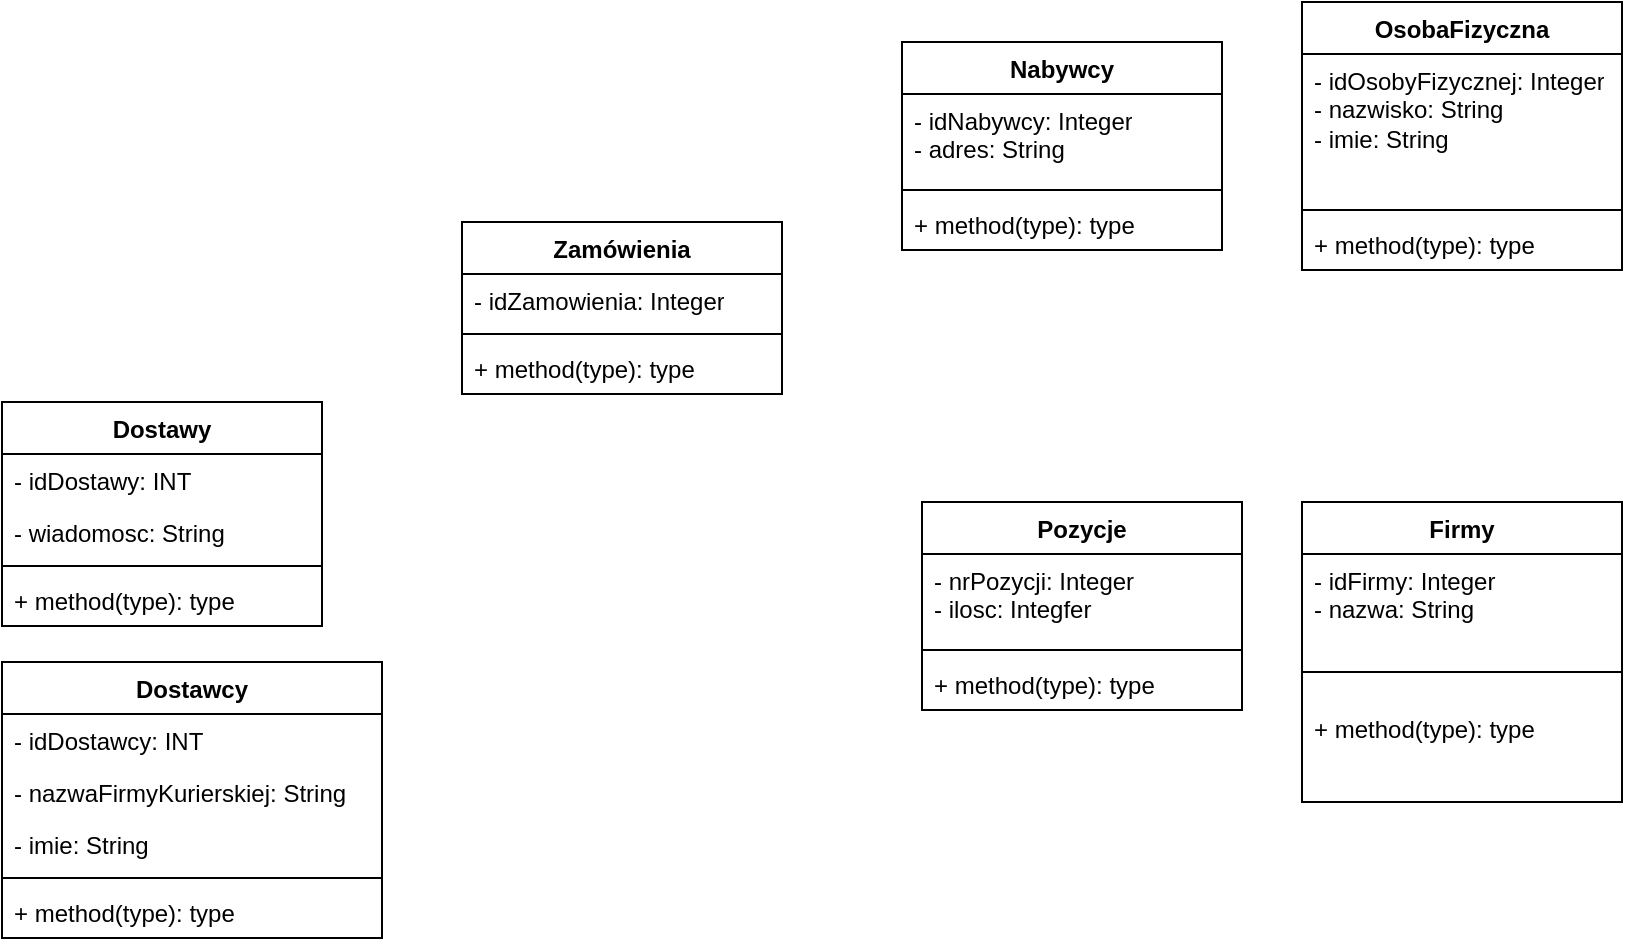 <mxfile version="24.3.1" type="github">
  <diagram name="Strona-1" id="cTV_GR0OxYt_mNOug6cq">
    <mxGraphModel dx="652" dy="776" grid="1" gridSize="10" guides="1" tooltips="1" connect="1" arrows="1" fold="1" page="1" pageScale="1" pageWidth="827" pageHeight="1169" math="0" shadow="0">
      <root>
        <mxCell id="0" />
        <mxCell id="1" parent="0" />
        <mxCell id="UYdwfUjSoblY3GaNPx0x-1" value="Zamówienia" style="swimlane;fontStyle=1;align=center;verticalAlign=top;childLayout=stackLayout;horizontal=1;startSize=26;horizontalStack=0;resizeParent=1;resizeParentMax=0;resizeLast=0;collapsible=1;marginBottom=0;whiteSpace=wrap;html=1;" vertex="1" parent="1">
          <mxGeometry x="300" y="210" width="160" height="86" as="geometry" />
        </mxCell>
        <mxCell id="UYdwfUjSoblY3GaNPx0x-2" value="- idZamowienia: Integer" style="text;strokeColor=none;fillColor=none;align=left;verticalAlign=top;spacingLeft=4;spacingRight=4;overflow=hidden;rotatable=0;points=[[0,0.5],[1,0.5]];portConstraint=eastwest;whiteSpace=wrap;html=1;" vertex="1" parent="UYdwfUjSoblY3GaNPx0x-1">
          <mxGeometry y="26" width="160" height="26" as="geometry" />
        </mxCell>
        <mxCell id="UYdwfUjSoblY3GaNPx0x-3" value="" style="line;strokeWidth=1;fillColor=none;align=left;verticalAlign=middle;spacingTop=-1;spacingLeft=3;spacingRight=3;rotatable=0;labelPosition=right;points=[];portConstraint=eastwest;strokeColor=inherit;" vertex="1" parent="UYdwfUjSoblY3GaNPx0x-1">
          <mxGeometry y="52" width="160" height="8" as="geometry" />
        </mxCell>
        <mxCell id="UYdwfUjSoblY3GaNPx0x-4" value="+ method(type): type" style="text;strokeColor=none;fillColor=none;align=left;verticalAlign=top;spacingLeft=4;spacingRight=4;overflow=hidden;rotatable=0;points=[[0,0.5],[1,0.5]];portConstraint=eastwest;whiteSpace=wrap;html=1;" vertex="1" parent="UYdwfUjSoblY3GaNPx0x-1">
          <mxGeometry y="60" width="160" height="26" as="geometry" />
        </mxCell>
        <mxCell id="UYdwfUjSoblY3GaNPx0x-5" value="Nabywcy" style="swimlane;fontStyle=1;align=center;verticalAlign=top;childLayout=stackLayout;horizontal=1;startSize=26;horizontalStack=0;resizeParent=1;resizeParentMax=0;resizeLast=0;collapsible=1;marginBottom=0;whiteSpace=wrap;html=1;" vertex="1" parent="1">
          <mxGeometry x="520" y="120" width="160" height="104" as="geometry" />
        </mxCell>
        <mxCell id="UYdwfUjSoblY3GaNPx0x-6" value="- idNabywcy: Integer&lt;div&gt;- adres: String&lt;/div&gt;" style="text;strokeColor=none;fillColor=none;align=left;verticalAlign=top;spacingLeft=4;spacingRight=4;overflow=hidden;rotatable=0;points=[[0,0.5],[1,0.5]];portConstraint=eastwest;whiteSpace=wrap;html=1;" vertex="1" parent="UYdwfUjSoblY3GaNPx0x-5">
          <mxGeometry y="26" width="160" height="44" as="geometry" />
        </mxCell>
        <mxCell id="UYdwfUjSoblY3GaNPx0x-7" value="" style="line;strokeWidth=1;fillColor=none;align=left;verticalAlign=middle;spacingTop=-1;spacingLeft=3;spacingRight=3;rotatable=0;labelPosition=right;points=[];portConstraint=eastwest;strokeColor=inherit;" vertex="1" parent="UYdwfUjSoblY3GaNPx0x-5">
          <mxGeometry y="70" width="160" height="8" as="geometry" />
        </mxCell>
        <mxCell id="UYdwfUjSoblY3GaNPx0x-8" value="+ method(type): type" style="text;strokeColor=none;fillColor=none;align=left;verticalAlign=top;spacingLeft=4;spacingRight=4;overflow=hidden;rotatable=0;points=[[0,0.5],[1,0.5]];portConstraint=eastwest;whiteSpace=wrap;html=1;" vertex="1" parent="UYdwfUjSoblY3GaNPx0x-5">
          <mxGeometry y="78" width="160" height="26" as="geometry" />
        </mxCell>
        <mxCell id="UYdwfUjSoblY3GaNPx0x-9" value="OsobaFizyczna" style="swimlane;fontStyle=1;align=center;verticalAlign=top;childLayout=stackLayout;horizontal=1;startSize=26;horizontalStack=0;resizeParent=1;resizeParentMax=0;resizeLast=0;collapsible=1;marginBottom=0;whiteSpace=wrap;html=1;" vertex="1" parent="1">
          <mxGeometry x="720" y="100" width="160" height="134" as="geometry" />
        </mxCell>
        <mxCell id="UYdwfUjSoblY3GaNPx0x-10" value="- idOsobyFizycznej: Integer&lt;div&gt;- nazwisko: String&lt;/div&gt;&lt;div&gt;- imie: String&lt;/div&gt;" style="text;strokeColor=none;fillColor=none;align=left;verticalAlign=top;spacingLeft=4;spacingRight=4;overflow=hidden;rotatable=0;points=[[0,0.5],[1,0.5]];portConstraint=eastwest;whiteSpace=wrap;html=1;" vertex="1" parent="UYdwfUjSoblY3GaNPx0x-9">
          <mxGeometry y="26" width="160" height="74" as="geometry" />
        </mxCell>
        <mxCell id="UYdwfUjSoblY3GaNPx0x-11" value="" style="line;strokeWidth=1;fillColor=none;align=left;verticalAlign=middle;spacingTop=-1;spacingLeft=3;spacingRight=3;rotatable=0;labelPosition=right;points=[];portConstraint=eastwest;strokeColor=inherit;" vertex="1" parent="UYdwfUjSoblY3GaNPx0x-9">
          <mxGeometry y="100" width="160" height="8" as="geometry" />
        </mxCell>
        <mxCell id="UYdwfUjSoblY3GaNPx0x-12" value="+ method(type): type" style="text;strokeColor=none;fillColor=none;align=left;verticalAlign=top;spacingLeft=4;spacingRight=4;overflow=hidden;rotatable=0;points=[[0,0.5],[1,0.5]];portConstraint=eastwest;whiteSpace=wrap;html=1;" vertex="1" parent="UYdwfUjSoblY3GaNPx0x-9">
          <mxGeometry y="108" width="160" height="26" as="geometry" />
        </mxCell>
        <mxCell id="tQX4GCeEQsAGxdmDiney-1" value="Dostawy" style="swimlane;fontStyle=1;align=center;verticalAlign=top;childLayout=stackLayout;horizontal=1;startSize=26;horizontalStack=0;resizeParent=1;resizeParentMax=0;resizeLast=0;collapsible=1;marginBottom=0;whiteSpace=wrap;html=1;" vertex="1" parent="1">
          <mxGeometry x="70" y="300" width="160" height="112" as="geometry" />
        </mxCell>
        <mxCell id="tQX4GCeEQsAGxdmDiney-2" value="- idDostawy: INT" style="text;strokeColor=none;fillColor=none;align=left;verticalAlign=top;spacingLeft=4;spacingRight=4;overflow=hidden;rotatable=0;points=[[0,0.5],[1,0.5]];portConstraint=eastwest;whiteSpace=wrap;html=1;" vertex="1" parent="tQX4GCeEQsAGxdmDiney-1">
          <mxGeometry y="26" width="160" height="26" as="geometry" />
        </mxCell>
        <mxCell id="tQX4GCeEQsAGxdmDiney-5" value="- wiadomosc: String" style="text;strokeColor=none;fillColor=none;align=left;verticalAlign=top;spacingLeft=4;spacingRight=4;overflow=hidden;rotatable=0;points=[[0,0.5],[1,0.5]];portConstraint=eastwest;whiteSpace=wrap;html=1;" vertex="1" parent="tQX4GCeEQsAGxdmDiney-1">
          <mxGeometry y="52" width="160" height="26" as="geometry" />
        </mxCell>
        <mxCell id="tQX4GCeEQsAGxdmDiney-3" value="" style="line;strokeWidth=1;fillColor=none;align=left;verticalAlign=middle;spacingTop=-1;spacingLeft=3;spacingRight=3;rotatable=0;labelPosition=right;points=[];portConstraint=eastwest;strokeColor=inherit;" vertex="1" parent="tQX4GCeEQsAGxdmDiney-1">
          <mxGeometry y="78" width="160" height="8" as="geometry" />
        </mxCell>
        <mxCell id="tQX4GCeEQsAGxdmDiney-4" value="+ method(type): type" style="text;strokeColor=none;fillColor=none;align=left;verticalAlign=top;spacingLeft=4;spacingRight=4;overflow=hidden;rotatable=0;points=[[0,0.5],[1,0.5]];portConstraint=eastwest;whiteSpace=wrap;html=1;" vertex="1" parent="tQX4GCeEQsAGxdmDiney-1">
          <mxGeometry y="86" width="160" height="26" as="geometry" />
        </mxCell>
        <mxCell id="UYdwfUjSoblY3GaNPx0x-13" value="Firmy" style="swimlane;fontStyle=1;align=center;verticalAlign=top;childLayout=stackLayout;horizontal=1;startSize=26;horizontalStack=0;resizeParent=1;resizeParentMax=0;resizeLast=0;collapsible=1;marginBottom=0;whiteSpace=wrap;html=1;" vertex="1" parent="1">
          <mxGeometry x="720" y="350" width="160" height="150" as="geometry" />
        </mxCell>
        <mxCell id="UYdwfUjSoblY3GaNPx0x-14" value="- idFirmy: Integer&lt;div&gt;- nazwa: String&lt;/div&gt;" style="text;strokeColor=none;fillColor=none;align=left;verticalAlign=top;spacingLeft=4;spacingRight=4;overflow=hidden;rotatable=0;points=[[0,0.5],[1,0.5]];portConstraint=eastwest;whiteSpace=wrap;html=1;" vertex="1" parent="UYdwfUjSoblY3GaNPx0x-13">
          <mxGeometry y="26" width="160" height="44" as="geometry" />
        </mxCell>
        <mxCell id="UYdwfUjSoblY3GaNPx0x-15" value="" style="line;strokeWidth=1;fillColor=none;align=left;verticalAlign=middle;spacingTop=-1;spacingLeft=3;spacingRight=3;rotatable=0;labelPosition=right;points=[];portConstraint=eastwest;strokeColor=inherit;" vertex="1" parent="UYdwfUjSoblY3GaNPx0x-13">
          <mxGeometry y="70" width="160" height="30" as="geometry" />
        </mxCell>
        <mxCell id="UYdwfUjSoblY3GaNPx0x-16" value="+ method(type): type" style="text;strokeColor=none;fillColor=none;align=left;verticalAlign=top;spacingLeft=4;spacingRight=4;overflow=hidden;rotatable=0;points=[[0,0.5],[1,0.5]];portConstraint=eastwest;whiteSpace=wrap;html=1;" vertex="1" parent="UYdwfUjSoblY3GaNPx0x-13">
          <mxGeometry y="100" width="160" height="50" as="geometry" />
        </mxCell>
        <mxCell id="tQX4GCeEQsAGxdmDiney-6" value="Dostawcy" style="swimlane;fontStyle=1;align=center;verticalAlign=top;childLayout=stackLayout;horizontal=1;startSize=26;horizontalStack=0;resizeParent=1;resizeParentMax=0;resizeLast=0;collapsible=1;marginBottom=0;whiteSpace=wrap;html=1;" vertex="1" parent="1">
          <mxGeometry x="70" y="430" width="190" height="138" as="geometry" />
        </mxCell>
        <mxCell id="tQX4GCeEQsAGxdmDiney-7" value="- idDostawcy: INT" style="text;strokeColor=none;fillColor=none;align=left;verticalAlign=top;spacingLeft=4;spacingRight=4;overflow=hidden;rotatable=0;points=[[0,0.5],[1,0.5]];portConstraint=eastwest;whiteSpace=wrap;html=1;" vertex="1" parent="tQX4GCeEQsAGxdmDiney-6">
          <mxGeometry y="26" width="190" height="26" as="geometry" />
        </mxCell>
        <mxCell id="tQX4GCeEQsAGxdmDiney-8" value="- nazwaFirmyKurierskiej: String" style="text;strokeColor=none;fillColor=none;align=left;verticalAlign=top;spacingLeft=4;spacingRight=4;overflow=hidden;rotatable=0;points=[[0,0.5],[1,0.5]];portConstraint=eastwest;whiteSpace=wrap;html=1;" vertex="1" parent="tQX4GCeEQsAGxdmDiney-6">
          <mxGeometry y="52" width="190" height="26" as="geometry" />
        </mxCell>
        <mxCell id="tQX4GCeEQsAGxdmDiney-11" value="- imie: String" style="text;strokeColor=none;fillColor=none;align=left;verticalAlign=top;spacingLeft=4;spacingRight=4;overflow=hidden;rotatable=0;points=[[0,0.5],[1,0.5]];portConstraint=eastwest;whiteSpace=wrap;html=1;" vertex="1" parent="tQX4GCeEQsAGxdmDiney-6">
          <mxGeometry y="78" width="190" height="26" as="geometry" />
        </mxCell>
        <mxCell id="tQX4GCeEQsAGxdmDiney-9" value="" style="line;strokeWidth=1;fillColor=none;align=left;verticalAlign=middle;spacingTop=-1;spacingLeft=3;spacingRight=3;rotatable=0;labelPosition=right;points=[];portConstraint=eastwest;strokeColor=inherit;" vertex="1" parent="tQX4GCeEQsAGxdmDiney-6">
          <mxGeometry y="104" width="190" height="8" as="geometry" />
        </mxCell>
        <mxCell id="tQX4GCeEQsAGxdmDiney-10" value="+ method(type): type" style="text;strokeColor=none;fillColor=none;align=left;verticalAlign=top;spacingLeft=4;spacingRight=4;overflow=hidden;rotatable=0;points=[[0,0.5],[1,0.5]];portConstraint=eastwest;whiteSpace=wrap;html=1;" vertex="1" parent="tQX4GCeEQsAGxdmDiney-6">
          <mxGeometry y="112" width="190" height="26" as="geometry" />
        </mxCell>
        <mxCell id="UYdwfUjSoblY3GaNPx0x-18" value="Pozycje" style="swimlane;fontStyle=1;align=center;verticalAlign=top;childLayout=stackLayout;horizontal=1;startSize=26;horizontalStack=0;resizeParent=1;resizeParentMax=0;resizeLast=0;collapsible=1;marginBottom=0;whiteSpace=wrap;html=1;" vertex="1" parent="1">
          <mxGeometry x="530" y="350" width="160" height="104" as="geometry" />
        </mxCell>
        <mxCell id="UYdwfUjSoblY3GaNPx0x-19" value="- nrPozycji: Integer&lt;div&gt;- ilosc: Integfer&lt;/div&gt;&lt;div&gt;&lt;br&gt;&lt;/div&gt;" style="text;strokeColor=none;fillColor=none;align=left;verticalAlign=top;spacingLeft=4;spacingRight=4;overflow=hidden;rotatable=0;points=[[0,0.5],[1,0.5]];portConstraint=eastwest;whiteSpace=wrap;html=1;" vertex="1" parent="UYdwfUjSoblY3GaNPx0x-18">
          <mxGeometry y="26" width="160" height="44" as="geometry" />
        </mxCell>
        <mxCell id="UYdwfUjSoblY3GaNPx0x-20" value="" style="line;strokeWidth=1;fillColor=none;align=left;verticalAlign=middle;spacingTop=-1;spacingLeft=3;spacingRight=3;rotatable=0;labelPosition=right;points=[];portConstraint=eastwest;strokeColor=inherit;" vertex="1" parent="UYdwfUjSoblY3GaNPx0x-18">
          <mxGeometry y="70" width="160" height="8" as="geometry" />
        </mxCell>
        <mxCell id="UYdwfUjSoblY3GaNPx0x-21" value="+ method(type): type" style="text;strokeColor=none;fillColor=none;align=left;verticalAlign=top;spacingLeft=4;spacingRight=4;overflow=hidden;rotatable=0;points=[[0,0.5],[1,0.5]];portConstraint=eastwest;whiteSpace=wrap;html=1;" vertex="1" parent="UYdwfUjSoblY3GaNPx0x-18">
          <mxGeometry y="78" width="160" height="26" as="geometry" />
        </mxCell>
      </root>
    </mxGraphModel>
  </diagram>
</mxfile>
